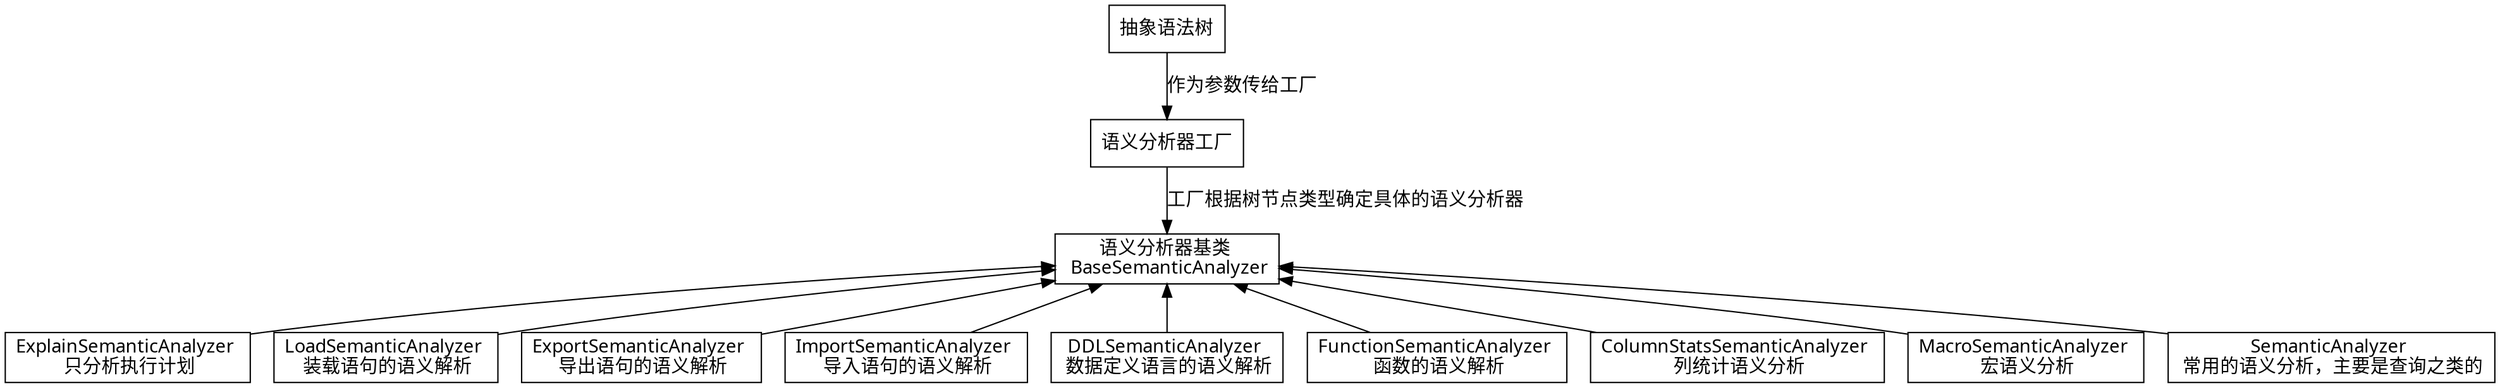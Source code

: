 digraph "Fast-forward"
{
node[fontname="FangSong"  shape= box];
edge[fontname="FangSong"];
graph[fontname="FangSong"];


    
    subgraph c1 {
        rank="same";
        
	a[ label = "ExplainSemanticAnalyzer \n 只分析执行计划" ]
	b[ label = "LoadSemanticAnalyzer \n 装载语句的语义解析" ]
	c[ label = "ExportSemanticAnalyzer \n 导出语句的语义解析" ]
	d[ label = "ImportSemanticAnalyzer \n 导入语句的语义解析" ]
	e[ label = "DDLSemanticAnalyzer \n 数据定义语言的语义解析" ]
	f[ label = "FunctionSemanticAnalyzer \n 函数的语义解析" ]
	g[ label = "ColumnStatsSemanticAnalyzer \n 列统计语义分析" ]
	h[ label = "MacroSemanticAnalyzer \n 宏语义分析" ]
	i[ label = "SemanticAnalyzer \n 常用的语义分析，主要是查询之类的" ]

        
    }
   

    ast[ label = "抽象语法树" ];
    factory[ label = "语义分析器工厂" ];
    basesemalyzer [ label = "语义分析器基类 \n BaseSemanticAnalyzer" ];

    ast -> factory [label = "作为参数传给工厂" ];
    factory -> basesemalyzer [label = "工厂根据树节点类型确定具体的语义分析器" ];
    basesemalyzer -> {a,b,c,d,e,f,g,h,i}[dir=back] ;
}